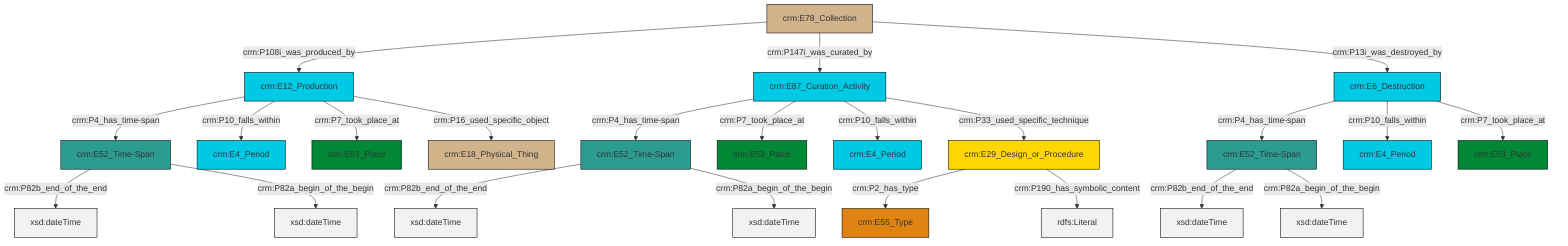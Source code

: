 graph TD
classDef Literal fill:#f2f2f2,stroke:#000000;
classDef CRM_Entity fill:#FFFFFF,stroke:#000000;
classDef Temporal_Entity fill:#00C9E6, stroke:#000000;
classDef Type fill:#E18312, stroke:#000000;
classDef Time-Span fill:#2C9C91, stroke:#000000;
classDef Appellation fill:#FFEB7F, stroke:#000000;
classDef Place fill:#008836, stroke:#000000;
classDef Persistent_Item fill:#B266B2, stroke:#000000;
classDef Conceptual_Object fill:#FFD700, stroke:#000000;
classDef Physical_Thing fill:#D2B48C, stroke:#000000;
classDef Actor fill:#f58aad, stroke:#000000;
classDef PC_Classes fill:#4ce600, stroke:#000000;
classDef Multi fill:#cccccc,stroke:#000000;

4["crm:E29_Design_or_Procedure"]:::Conceptual_Object -->|crm:P2_has_type| 5["crm:E55_Type"]:::Type
0["crm:E6_Destruction"]:::Temporal_Entity -->|crm:P4_has_time-span| 10["crm:E52_Time-Span"]:::Time-Span
8["crm:E52_Time-Span"]:::Time-Span -->|crm:P82b_end_of_the_end| 11[xsd:dateTime]:::Literal
2["crm:E87_Curation_Activity"]:::Temporal_Entity -->|crm:P4_has_time-span| 12["crm:E52_Time-Span"]:::Time-Span
0["crm:E6_Destruction"]:::Temporal_Entity -->|crm:P10_falls_within| 6["crm:E4_Period"]:::Temporal_Entity
14["crm:E12_Production"]:::Temporal_Entity -->|crm:P4_has_time-span| 8["crm:E52_Time-Span"]:::Time-Span
2["crm:E87_Curation_Activity"]:::Temporal_Entity -->|crm:P7_took_place_at| 19["crm:E53_Place"]:::Place
15["crm:E78_Collection"]:::Physical_Thing -->|crm:P108i_was_produced_by| 14["crm:E12_Production"]:::Temporal_Entity
0["crm:E6_Destruction"]:::Temporal_Entity -->|crm:P7_took_place_at| 21["crm:E53_Place"]:::Place
12["crm:E52_Time-Span"]:::Time-Span -->|crm:P82b_end_of_the_end| 22[xsd:dateTime]:::Literal
12["crm:E52_Time-Span"]:::Time-Span -->|crm:P82a_begin_of_the_begin| 23[xsd:dateTime]:::Literal
10["crm:E52_Time-Span"]:::Time-Span -->|crm:P82b_end_of_the_end| 24[xsd:dateTime]:::Literal
4["crm:E29_Design_or_Procedure"]:::Conceptual_Object -->|crm:P190_has_symbolic_content| 25[rdfs:Literal]:::Literal
10["crm:E52_Time-Span"]:::Time-Span -->|crm:P82a_begin_of_the_begin| 26[xsd:dateTime]:::Literal
14["crm:E12_Production"]:::Temporal_Entity -->|crm:P10_falls_within| 17["crm:E4_Period"]:::Temporal_Entity
2["crm:E87_Curation_Activity"]:::Temporal_Entity -->|crm:P10_falls_within| 29["crm:E4_Period"]:::Temporal_Entity
8["crm:E52_Time-Span"]:::Time-Span -->|crm:P82a_begin_of_the_begin| 31[xsd:dateTime]:::Literal
14["crm:E12_Production"]:::Temporal_Entity -->|crm:P7_took_place_at| 36["crm:E53_Place"]:::Place
14["crm:E12_Production"]:::Temporal_Entity -->|crm:P16_used_specific_object| 27["crm:E18_Physical_Thing"]:::Physical_Thing
15["crm:E78_Collection"]:::Physical_Thing -->|crm:P147i_was_curated_by| 2["crm:E87_Curation_Activity"]:::Temporal_Entity
2["crm:E87_Curation_Activity"]:::Temporal_Entity -->|crm:P33_used_specific_technique| 4["crm:E29_Design_or_Procedure"]:::Conceptual_Object
15["crm:E78_Collection"]:::Physical_Thing -->|crm:P13i_was_destroyed_by| 0["crm:E6_Destruction"]:::Temporal_Entity